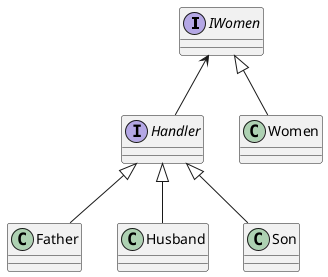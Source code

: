 @startuml


interface IWomen
interface Handler

IWomen <|--Women
IWomen <--Handler
Handler <|--Father
Handler <|--Husband
Handler <|--Son

@enduml